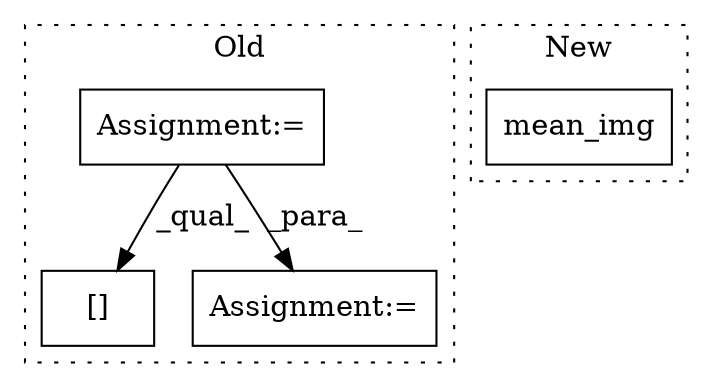 digraph G {
subgraph cluster0 {
1 [label="[]" a="2" s="691,708" l="11,1" shape="box"];
3 [label="Assignment:=" a="7" s="392" l="2" shape="box"];
4 [label="Assignment:=" a="7" s="1179" l="1" shape="box"];
label = "Old";
style="dotted";
}
subgraph cluster1 {
2 [label="mean_img" a="32" s="1390,1416" l="9,1" shape="box"];
label = "New";
style="dotted";
}
3 -> 4 [label="_para_"];
3 -> 1 [label="_qual_"];
}